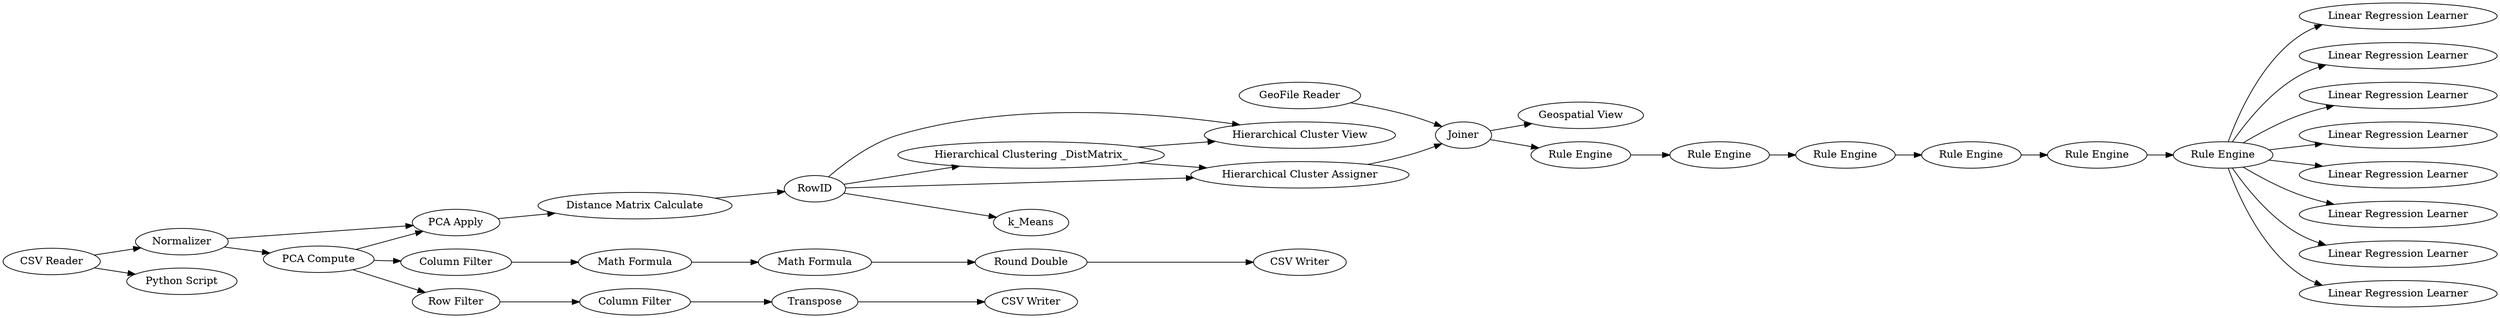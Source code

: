 digraph {
	7 -> 16
	7 -> 17
	39 -> 40
	20 -> 33
	34 -> 35
	39 -> 41
	17 -> 20
	27 -> 28
	25 -> 24
	2 -> 4
	1 -> 22
	39 -> 44
	24 -> 32
	30 -> 27
	39 -> 42
	1 -> 2
	7 -> 15
	3 -> 30
	39 -> 43
	39 -> 47
	37 -> 38
	14 -> 7
	39 -> 46
	29 -> 31
	15 -> 16
	7 -> 18
	15 -> 17
	35 -> 36
	36 -> 37
	3 -> 23
	20 -> 34
	38 -> 39
	4 -> 14
	3 -> 4
	19 -> 20
	23 -> 25
	39 -> 45
	2 -> 3
	28 -> 29
	27 [label="Math Formula"]
	7 [label=RowID]
	45 [label="Linear Regression Learner"]
	18 [label=k_Means]
	32 [label="CSV Writer"]
	17 [label="Hierarchical Cluster Assigner"]
	3 [label="PCA Compute"]
	19 [label="GeoFile Reader"]
	24 [label=Transpose]
	41 [label="Linear Regression Learner"]
	31 [label="CSV Writer"]
	15 [label="Hierarchical Clustering _DistMatrix_"]
	25 [label="Column Filter"]
	16 [label="Hierarchical Cluster View"]
	1 [label="CSV Reader"]
	42 [label="Linear Regression Learner"]
	22 [label="Python Script"]
	28 [label="Math Formula"]
	23 [label="Row Filter"]
	4 [label="PCA Apply"]
	47 [label="Linear Regression Learner"]
	14 [label="Distance Matrix Calculate"]
	38 [label="Rule Engine"]
	20 [label=Joiner]
	35 [label="Rule Engine"]
	44 [label="Linear Regression Learner"]
	34 [label="Rule Engine"]
	43 [label="Linear Regression Learner"]
	29 [label="Round Double"]
	36 [label="Rule Engine"]
	46 [label="Linear Regression Learner"]
	40 [label="Linear Regression Learner"]
	39 [label="Rule Engine"]
	33 [label="Geospatial View"]
	30 [label="Column Filter"]
	2 [label=Normalizer]
	37 [label="Rule Engine"]
	rankdir=LR
}
